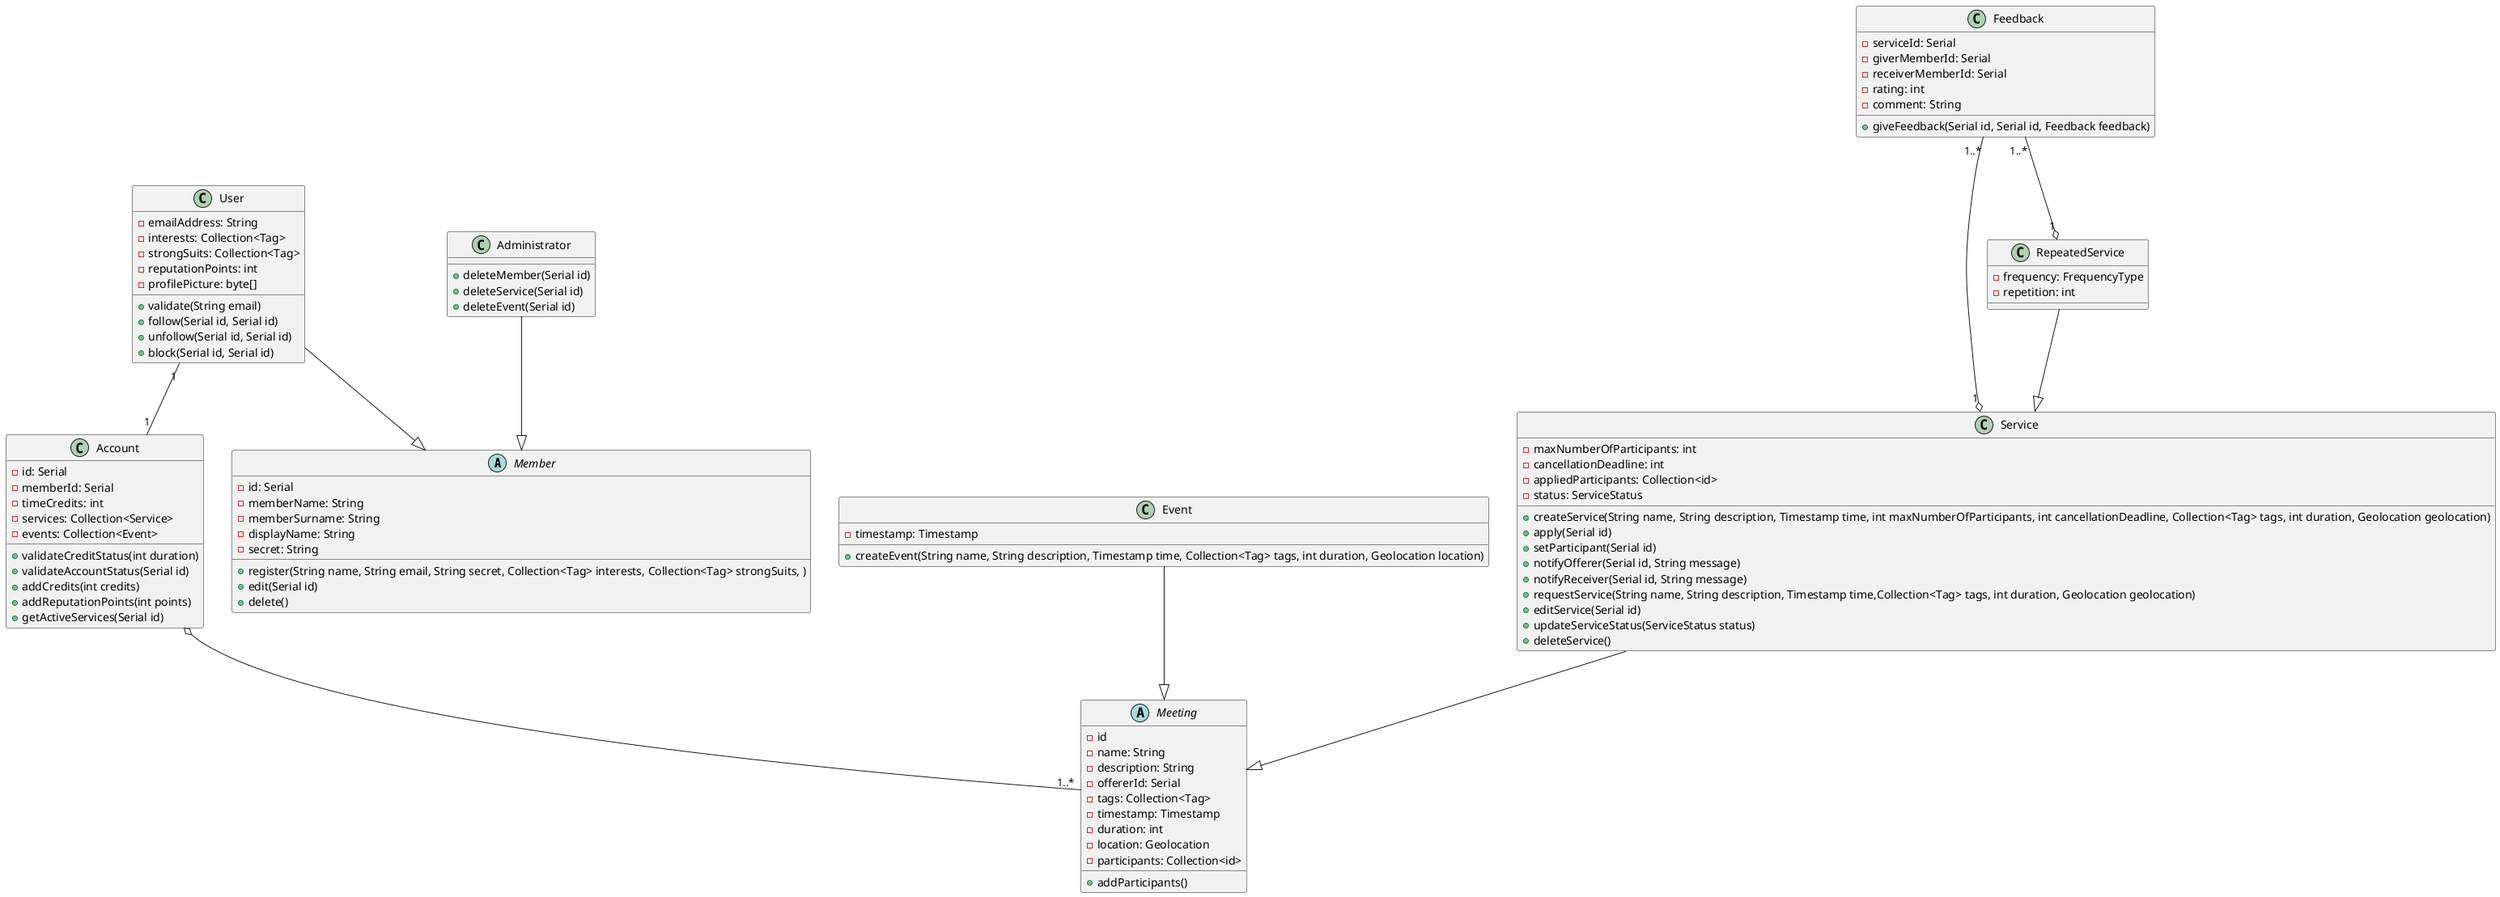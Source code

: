 @startuml
abstract class Member {
  -id: Serial
  -memberName: String
  -memberSurname: String
  -displayName: String
  -secret: String

  +register(String name, String email, String secret, Collection<Tag> interests, Collection<Tag> strongSuits, )
  +edit(Serial id)
  +delete()
}
class User {
    -emailAddress: String
    -interests: Collection<Tag>
    -strongSuits: Collection<Tag>
    -reputationPoints: int
    -profilePicture: byte[]

    +validate(String email)
    +follow(Serial id, Serial id)
    +unfollow(Serial id, Serial id)
    +block(Serial id, Serial id)
}
User --|> Member
class Administrator {
    +deleteMember(Serial id)
    +deleteService(Serial id)
    +deleteEvent(Serial id)
}
Administrator --|> Member

class Account {
    -id: Serial
    -memberId: Serial
    -timeCredits: int
    -services: Collection<Service>
    -events: Collection<Event>

    +validateCreditStatus(int duration)
    +validateAccountStatus(Serial id)
    +addCredits(int credits)
    +addReputationPoints(int points)
    +getActiveServices(Serial id)
}
User"1" -- "1" Account

abstract class Meeting {
    -id
    -name: String
    -description: String
    -offererId: Serial
    -tags: Collection<Tag>
    -timestamp: Timestamp
    -duration: int
    -location: Geolocation
    -participants: Collection<id>

    +addParticipants()
}
Account o-- "1..*" Meeting

class Event {
    -timestamp: Timestamp

    +createEvent(String name, String description, Timestamp time, Collection<Tag> tags, int duration, Geolocation location)
}
Event --|> Meeting

class Service {
    -maxNumberOfParticipants: int
    -cancellationDeadline: int
    -appliedParticipants: Collection<id>
    -status: ServiceStatus

    +createService(String name, String description, Timestamp time, int maxNumberOfParticipants, int cancellationDeadline, Collection<Tag> tags, int duration, Geolocation geolocation)
    +apply(Serial id)
    +setParticipant(Serial id)
    +notifyOfferer(Serial id, String message)
    +notifyReceiver(Serial id, String message)
    +requestService(String name, String description, Timestamp time,Collection<Tag> tags, int duration, Geolocation geolocation)
    +editService(Serial id)
    +updateServiceStatus(ServiceStatus status)
    +deleteService()
}
Service --|> Meeting

class RepeatedService {
    -frequency: FrequencyType
    -repetition: int
}
RepeatedService --|> Service

class Feedback {
    -serviceId: Serial
    -giverMemberId: Serial
    -receiverMemberId: Serial
    -rating: int
    -comment: String

    +giveFeedback(Serial id, Serial id, Feedback feedback)
}
Feedback "1..*" --o "1"Service
Feedback "1..*" --o "1"RepeatedService


@enduml